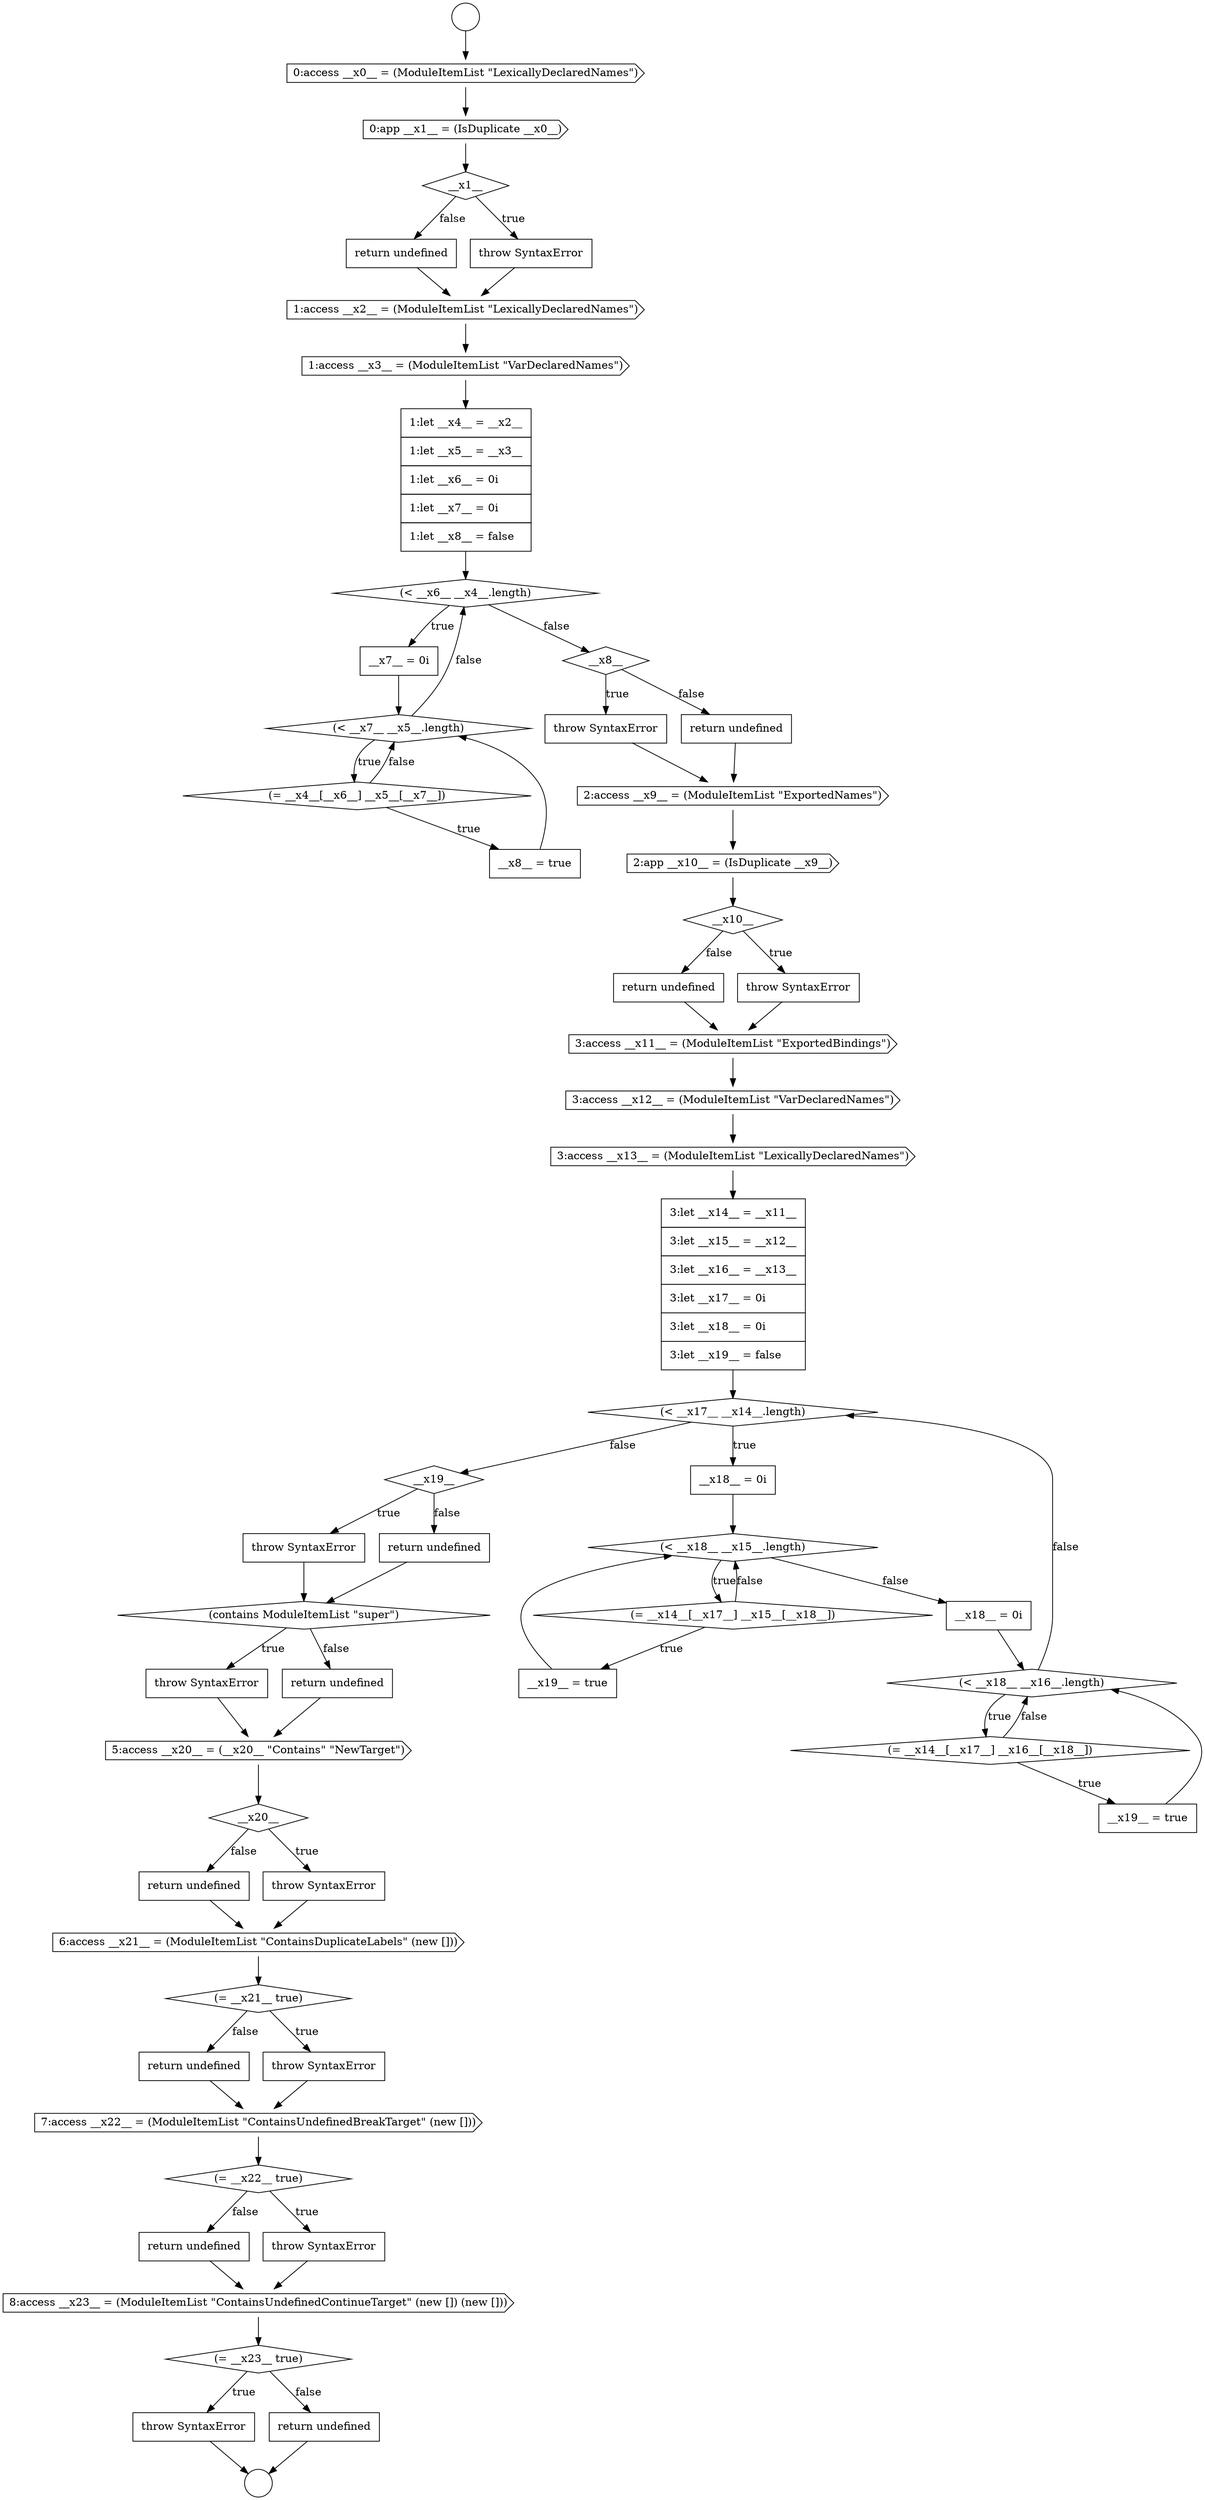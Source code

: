 digraph {
  node19306 [shape=diamond, label=<<font color="black">(&lt; __x6__ __x4__.length)</font>> color="black" fillcolor="white" style=filled]
  node19323 [shape=diamond, label=<<font color="black">(&lt; __x17__ __x14__.length)</font>> color="black" fillcolor="white" style=filled]
  node19318 [shape=none, margin=0, label=<<font color="black">
    <table border="0" cellborder="1" cellspacing="0" cellpadding="10">
      <tr><td align="left">return undefined</td></tr>
    </table>
  </font>> color="black" fillcolor="white" style=filled]
  node19299 [shape=cds, label=<<font color="black">0:app __x1__ = (IsDuplicate __x0__)</font>> color="black" fillcolor="white" style=filled]
  node19310 [shape=none, margin=0, label=<<font color="black">
    <table border="0" cellborder="1" cellspacing="0" cellpadding="10">
      <tr><td align="left">__x8__ = true</td></tr>
    </table>
  </font>> color="black" fillcolor="white" style=filled]
  node19305 [shape=none, margin=0, label=<<font color="black">
    <table border="0" cellborder="1" cellspacing="0" cellpadding="10">
      <tr><td align="left">1:let __x4__ = __x2__</td></tr>
      <tr><td align="left">1:let __x5__ = __x3__</td></tr>
      <tr><td align="left">1:let __x6__ = 0i</td></tr>
      <tr><td align="left">1:let __x7__ = 0i</td></tr>
      <tr><td align="left">1:let __x8__ = false</td></tr>
    </table>
  </font>> color="black" fillcolor="white" style=filled]
  node19337 [shape=none, margin=0, label=<<font color="black">
    <table border="0" cellborder="1" cellspacing="0" cellpadding="10">
      <tr><td align="left">return undefined</td></tr>
    </table>
  </font>> color="black" fillcolor="white" style=filled]
  node19335 [shape=diamond, label=<<font color="black">(contains ModuleItemList &quot;super&quot;)</font>> color="black" fillcolor="white" style=filled]
  node19317 [shape=none, margin=0, label=<<font color="black">
    <table border="0" cellborder="1" cellspacing="0" cellpadding="10">
      <tr><td align="left">throw SyntaxError</td></tr>
    </table>
  </font>> color="black" fillcolor="white" style=filled]
  node19313 [shape=none, margin=0, label=<<font color="black">
    <table border="0" cellborder="1" cellspacing="0" cellpadding="10">
      <tr><td align="left">return undefined</td></tr>
    </table>
  </font>> color="black" fillcolor="white" style=filled]
  node19326 [shape=diamond, label=<<font color="black">(= __x14__[__x17__] __x15__[__x18__])</font>> color="black" fillcolor="white" style=filled]
  node19347 [shape=diamond, label=<<font color="black">(= __x22__ true)</font>> color="black" fillcolor="white" style=filled]
  node19350 [shape=cds, label=<<font color="black">8:access __x23__ = (ModuleItemList &quot;ContainsUndefinedContinueTarget&quot; (new []) (new []))</font>> color="black" fillcolor="white" style=filled]
  node19342 [shape=cds, label=<<font color="black">6:access __x21__ = (ModuleItemList &quot;ContainsDuplicateLabels&quot; (new []))</font>> color="black" fillcolor="white" style=filled]
  node19327 [shape=none, margin=0, label=<<font color="black">
    <table border="0" cellborder="1" cellspacing="0" cellpadding="10">
      <tr><td align="left">__x19__ = true</td></tr>
    </table>
  </font>> color="black" fillcolor="white" style=filled]
  node19314 [shape=cds, label=<<font color="black">2:access __x9__ = (ModuleItemList &quot;ExportedNames&quot;)</font>> color="black" fillcolor="white" style=filled]
  node19338 [shape=cds, label=<<font color="black">5:access __x20__ = (__x20__ &quot;Contains&quot; &quot;NewTarget&quot;)</font>> color="black" fillcolor="white" style=filled]
  node19334 [shape=none, margin=0, label=<<font color="black">
    <table border="0" cellborder="1" cellspacing="0" cellpadding="10">
      <tr><td align="left">return undefined</td></tr>
    </table>
  </font>> color="black" fillcolor="white" style=filled]
  node19329 [shape=diamond, label=<<font color="black">(&lt; __x18__ __x16__.length)</font>> color="black" fillcolor="white" style=filled]
  node19319 [shape=cds, label=<<font color="black">3:access __x11__ = (ModuleItemList &quot;ExportedBindings&quot;)</font>> color="black" fillcolor="white" style=filled]
  node19351 [shape=diamond, label=<<font color="black">(= __x23__ true)</font>> color="black" fillcolor="white" style=filled]
  node19322 [shape=none, margin=0, label=<<font color="black">
    <table border="0" cellborder="1" cellspacing="0" cellpadding="10">
      <tr><td align="left">3:let __x14__ = __x11__</td></tr>
      <tr><td align="left">3:let __x15__ = __x12__</td></tr>
      <tr><td align="left">3:let __x16__ = __x13__</td></tr>
      <tr><td align="left">3:let __x17__ = 0i</td></tr>
      <tr><td align="left">3:let __x18__ = 0i</td></tr>
      <tr><td align="left">3:let __x19__ = false</td></tr>
    </table>
  </font>> color="black" fillcolor="white" style=filled]
  node19312 [shape=none, margin=0, label=<<font color="black">
    <table border="0" cellborder="1" cellspacing="0" cellpadding="10">
      <tr><td align="left">throw SyntaxError</td></tr>
    </table>
  </font>> color="black" fillcolor="white" style=filled]
  node19302 [shape=none, margin=0, label=<<font color="black">
    <table border="0" cellborder="1" cellspacing="0" cellpadding="10">
      <tr><td align="left">return undefined</td></tr>
    </table>
  </font>> color="black" fillcolor="white" style=filled]
  node19341 [shape=none, margin=0, label=<<font color="black">
    <table border="0" cellborder="1" cellspacing="0" cellpadding="10">
      <tr><td align="left">return undefined</td></tr>
    </table>
  </font>> color="black" fillcolor="white" style=filled]
  node19332 [shape=diamond, label=<<font color="black">__x19__</font>> color="black" fillcolor="white" style=filled]
  node19315 [shape=cds, label=<<font color="black">2:app __x10__ = (IsDuplicate __x9__)</font>> color="black" fillcolor="white" style=filled]
  node19333 [shape=none, margin=0, label=<<font color="black">
    <table border="0" cellborder="1" cellspacing="0" cellpadding="10">
      <tr><td align="left">throw SyntaxError</td></tr>
    </table>
  </font>> color="black" fillcolor="white" style=filled]
  node19309 [shape=diamond, label=<<font color="black">(= __x4__[__x6__] __x5__[__x7__])</font>> color="black" fillcolor="white" style=filled]
  node19300 [shape=diamond, label=<<font color="black">__x1__</font>> color="black" fillcolor="white" style=filled]
  node19303 [shape=cds, label=<<font color="black">1:access __x2__ = (ModuleItemList &quot;LexicallyDeclaredNames&quot;)</font>> color="black" fillcolor="white" style=filled]
  node19301 [shape=none, margin=0, label=<<font color="black">
    <table border="0" cellborder="1" cellspacing="0" cellpadding="10">
      <tr><td align="left">throw SyntaxError</td></tr>
    </table>
  </font>> color="black" fillcolor="white" style=filled]
  node19296 [shape=circle label=" " color="black" fillcolor="white" style=filled]
  node19308 [shape=diamond, label=<<font color="black">(&lt; __x7__ __x5__.length)</font>> color="black" fillcolor="white" style=filled]
  node19345 [shape=none, margin=0, label=<<font color="black">
    <table border="0" cellborder="1" cellspacing="0" cellpadding="10">
      <tr><td align="left">return undefined</td></tr>
    </table>
  </font>> color="black" fillcolor="white" style=filled]
  node19352 [shape=none, margin=0, label=<<font color="black">
    <table border="0" cellborder="1" cellspacing="0" cellpadding="10">
      <tr><td align="left">throw SyntaxError</td></tr>
    </table>
  </font>> color="black" fillcolor="white" style=filled]
  node19321 [shape=cds, label=<<font color="black">3:access __x13__ = (ModuleItemList &quot;LexicallyDeclaredNames&quot;)</font>> color="black" fillcolor="white" style=filled]
  node19340 [shape=none, margin=0, label=<<font color="black">
    <table border="0" cellborder="1" cellspacing="0" cellpadding="10">
      <tr><td align="left">throw SyntaxError</td></tr>
    </table>
  </font>> color="black" fillcolor="white" style=filled]
  node19328 [shape=none, margin=0, label=<<font color="black">
    <table border="0" cellborder="1" cellspacing="0" cellpadding="10">
      <tr><td align="left">__x18__ = 0i</td></tr>
    </table>
  </font>> color="black" fillcolor="white" style=filled]
  node19330 [shape=diamond, label=<<font color="black">(= __x14__[__x17__] __x16__[__x18__])</font>> color="black" fillcolor="white" style=filled]
  node19316 [shape=diamond, label=<<font color="black">__x10__</font>> color="black" fillcolor="white" style=filled]
  node19353 [shape=none, margin=0, label=<<font color="black">
    <table border="0" cellborder="1" cellspacing="0" cellpadding="10">
      <tr><td align="left">return undefined</td></tr>
    </table>
  </font>> color="black" fillcolor="white" style=filled]
  node19344 [shape=none, margin=0, label=<<font color="black">
    <table border="0" cellborder="1" cellspacing="0" cellpadding="10">
      <tr><td align="left">throw SyntaxError</td></tr>
    </table>
  </font>> color="black" fillcolor="white" style=filled]
  node19297 [shape=circle label=" " color="black" fillcolor="white" style=filled]
  node19320 [shape=cds, label=<<font color="black">3:access __x12__ = (ModuleItemList &quot;VarDeclaredNames&quot;)</font>> color="black" fillcolor="white" style=filled]
  node19349 [shape=none, margin=0, label=<<font color="black">
    <table border="0" cellborder="1" cellspacing="0" cellpadding="10">
      <tr><td align="left">return undefined</td></tr>
    </table>
  </font>> color="black" fillcolor="white" style=filled]
  node19325 [shape=diamond, label=<<font color="black">(&lt; __x18__ __x15__.length)</font>> color="black" fillcolor="white" style=filled]
  node19348 [shape=none, margin=0, label=<<font color="black">
    <table border="0" cellborder="1" cellspacing="0" cellpadding="10">
      <tr><td align="left">throw SyntaxError</td></tr>
    </table>
  </font>> color="black" fillcolor="white" style=filled]
  node19336 [shape=none, margin=0, label=<<font color="black">
    <table border="0" cellborder="1" cellspacing="0" cellpadding="10">
      <tr><td align="left">throw SyntaxError</td></tr>
    </table>
  </font>> color="black" fillcolor="white" style=filled]
  node19324 [shape=none, margin=0, label=<<font color="black">
    <table border="0" cellborder="1" cellspacing="0" cellpadding="10">
      <tr><td align="left">__x18__ = 0i</td></tr>
    </table>
  </font>> color="black" fillcolor="white" style=filled]
  node19331 [shape=none, margin=0, label=<<font color="black">
    <table border="0" cellborder="1" cellspacing="0" cellpadding="10">
      <tr><td align="left">__x19__ = true</td></tr>
    </table>
  </font>> color="black" fillcolor="white" style=filled]
  node19307 [shape=none, margin=0, label=<<font color="black">
    <table border="0" cellborder="1" cellspacing="0" cellpadding="10">
      <tr><td align="left">__x7__ = 0i</td></tr>
    </table>
  </font>> color="black" fillcolor="white" style=filled]
  node19346 [shape=cds, label=<<font color="black">7:access __x22__ = (ModuleItemList &quot;ContainsUndefinedBreakTarget&quot; (new []))</font>> color="black" fillcolor="white" style=filled]
  node19311 [shape=diamond, label=<<font color="black">__x8__</font>> color="black" fillcolor="white" style=filled]
  node19339 [shape=diamond, label=<<font color="black">__x20__</font>> color="black" fillcolor="white" style=filled]
  node19304 [shape=cds, label=<<font color="black">1:access __x3__ = (ModuleItemList &quot;VarDeclaredNames&quot;)</font>> color="black" fillcolor="white" style=filled]
  node19343 [shape=diamond, label=<<font color="black">(= __x21__ true)</font>> color="black" fillcolor="white" style=filled]
  node19298 [shape=cds, label=<<font color="black">0:access __x0__ = (ModuleItemList &quot;LexicallyDeclaredNames&quot;)</font>> color="black" fillcolor="white" style=filled]
  node19308 -> node19309 [label=<<font color="black">true</font>> color="black"]
  node19308 -> node19306 [label=<<font color="black">false</font>> color="black"]
  node19302 -> node19303 [ color="black"]
  node19348 -> node19350 [ color="black"]
  node19296 -> node19298 [ color="black"]
  node19319 -> node19320 [ color="black"]
  node19316 -> node19317 [label=<<font color="black">true</font>> color="black"]
  node19316 -> node19318 [label=<<font color="black">false</font>> color="black"]
  node19341 -> node19342 [ color="black"]
  node19306 -> node19307 [label=<<font color="black">true</font>> color="black"]
  node19306 -> node19311 [label=<<font color="black">false</font>> color="black"]
  node19304 -> node19305 [ color="black"]
  node19314 -> node19315 [ color="black"]
  node19338 -> node19339 [ color="black"]
  node19310 -> node19308 [ color="black"]
  node19330 -> node19331 [label=<<font color="black">true</font>> color="black"]
  node19330 -> node19329 [label=<<font color="black">false</font>> color="black"]
  node19325 -> node19326 [label=<<font color="black">true</font>> color="black"]
  node19325 -> node19328 [label=<<font color="black">false</font>> color="black"]
  node19329 -> node19330 [label=<<font color="black">true</font>> color="black"]
  node19329 -> node19323 [label=<<font color="black">false</font>> color="black"]
  node19321 -> node19322 [ color="black"]
  node19307 -> node19308 [ color="black"]
  node19351 -> node19352 [label=<<font color="black">true</font>> color="black"]
  node19351 -> node19353 [label=<<font color="black">false</font>> color="black"]
  node19332 -> node19333 [label=<<font color="black">true</font>> color="black"]
  node19332 -> node19334 [label=<<font color="black">false</font>> color="black"]
  node19353 -> node19297 [ color="black"]
  node19311 -> node19312 [label=<<font color="black">true</font>> color="black"]
  node19311 -> node19313 [label=<<font color="black">false</font>> color="black"]
  node19340 -> node19342 [ color="black"]
  node19300 -> node19301 [label=<<font color="black">true</font>> color="black"]
  node19300 -> node19302 [label=<<font color="black">false</font>> color="black"]
  node19334 -> node19335 [ color="black"]
  node19326 -> node19327 [label=<<font color="black">true</font>> color="black"]
  node19326 -> node19325 [label=<<font color="black">false</font>> color="black"]
  node19337 -> node19338 [ color="black"]
  node19320 -> node19321 [ color="black"]
  node19333 -> node19335 [ color="black"]
  node19324 -> node19325 [ color="black"]
  node19335 -> node19336 [label=<<font color="black">true</font>> color="black"]
  node19335 -> node19337 [label=<<font color="black">false</font>> color="black"]
  node19336 -> node19338 [ color="black"]
  node19343 -> node19344 [label=<<font color="black">true</font>> color="black"]
  node19343 -> node19345 [label=<<font color="black">false</font>> color="black"]
  node19303 -> node19304 [ color="black"]
  node19345 -> node19346 [ color="black"]
  node19309 -> node19310 [label=<<font color="black">true</font>> color="black"]
  node19309 -> node19308 [label=<<font color="black">false</font>> color="black"]
  node19344 -> node19346 [ color="black"]
  node19342 -> node19343 [ color="black"]
  node19339 -> node19340 [label=<<font color="black">true</font>> color="black"]
  node19339 -> node19341 [label=<<font color="black">false</font>> color="black"]
  node19313 -> node19314 [ color="black"]
  node19317 -> node19319 [ color="black"]
  node19352 -> node19297 [ color="black"]
  node19323 -> node19324 [label=<<font color="black">true</font>> color="black"]
  node19323 -> node19332 [label=<<font color="black">false</font>> color="black"]
  node19305 -> node19306 [ color="black"]
  node19331 -> node19329 [ color="black"]
  node19318 -> node19319 [ color="black"]
  node19301 -> node19303 [ color="black"]
  node19350 -> node19351 [ color="black"]
  node19347 -> node19348 [label=<<font color="black">true</font>> color="black"]
  node19347 -> node19349 [label=<<font color="black">false</font>> color="black"]
  node19315 -> node19316 [ color="black"]
  node19346 -> node19347 [ color="black"]
  node19327 -> node19325 [ color="black"]
  node19299 -> node19300 [ color="black"]
  node19328 -> node19329 [ color="black"]
  node19349 -> node19350 [ color="black"]
  node19312 -> node19314 [ color="black"]
  node19298 -> node19299 [ color="black"]
  node19322 -> node19323 [ color="black"]
}
